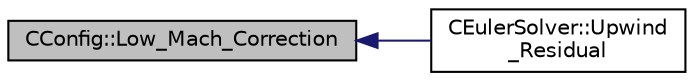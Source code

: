 digraph "CConfig::Low_Mach_Correction"
{
  edge [fontname="Helvetica",fontsize="10",labelfontname="Helvetica",labelfontsize="10"];
  node [fontname="Helvetica",fontsize="10",shape=record];
  rankdir="LR";
  Node13962 [label="CConfig::Low_Mach_Correction",height=0.2,width=0.4,color="black", fillcolor="grey75", style="filled", fontcolor="black"];
  Node13962 -> Node13963 [dir="back",color="midnightblue",fontsize="10",style="solid",fontname="Helvetica"];
  Node13963 [label="CEulerSolver::Upwind\l_Residual",height=0.2,width=0.4,color="black", fillcolor="white", style="filled",URL="$class_c_euler_solver.html#a9cb1da16bea732300854a351ebca2ed3",tooltip="Compute the spatial integration using a upwind scheme. "];
}
